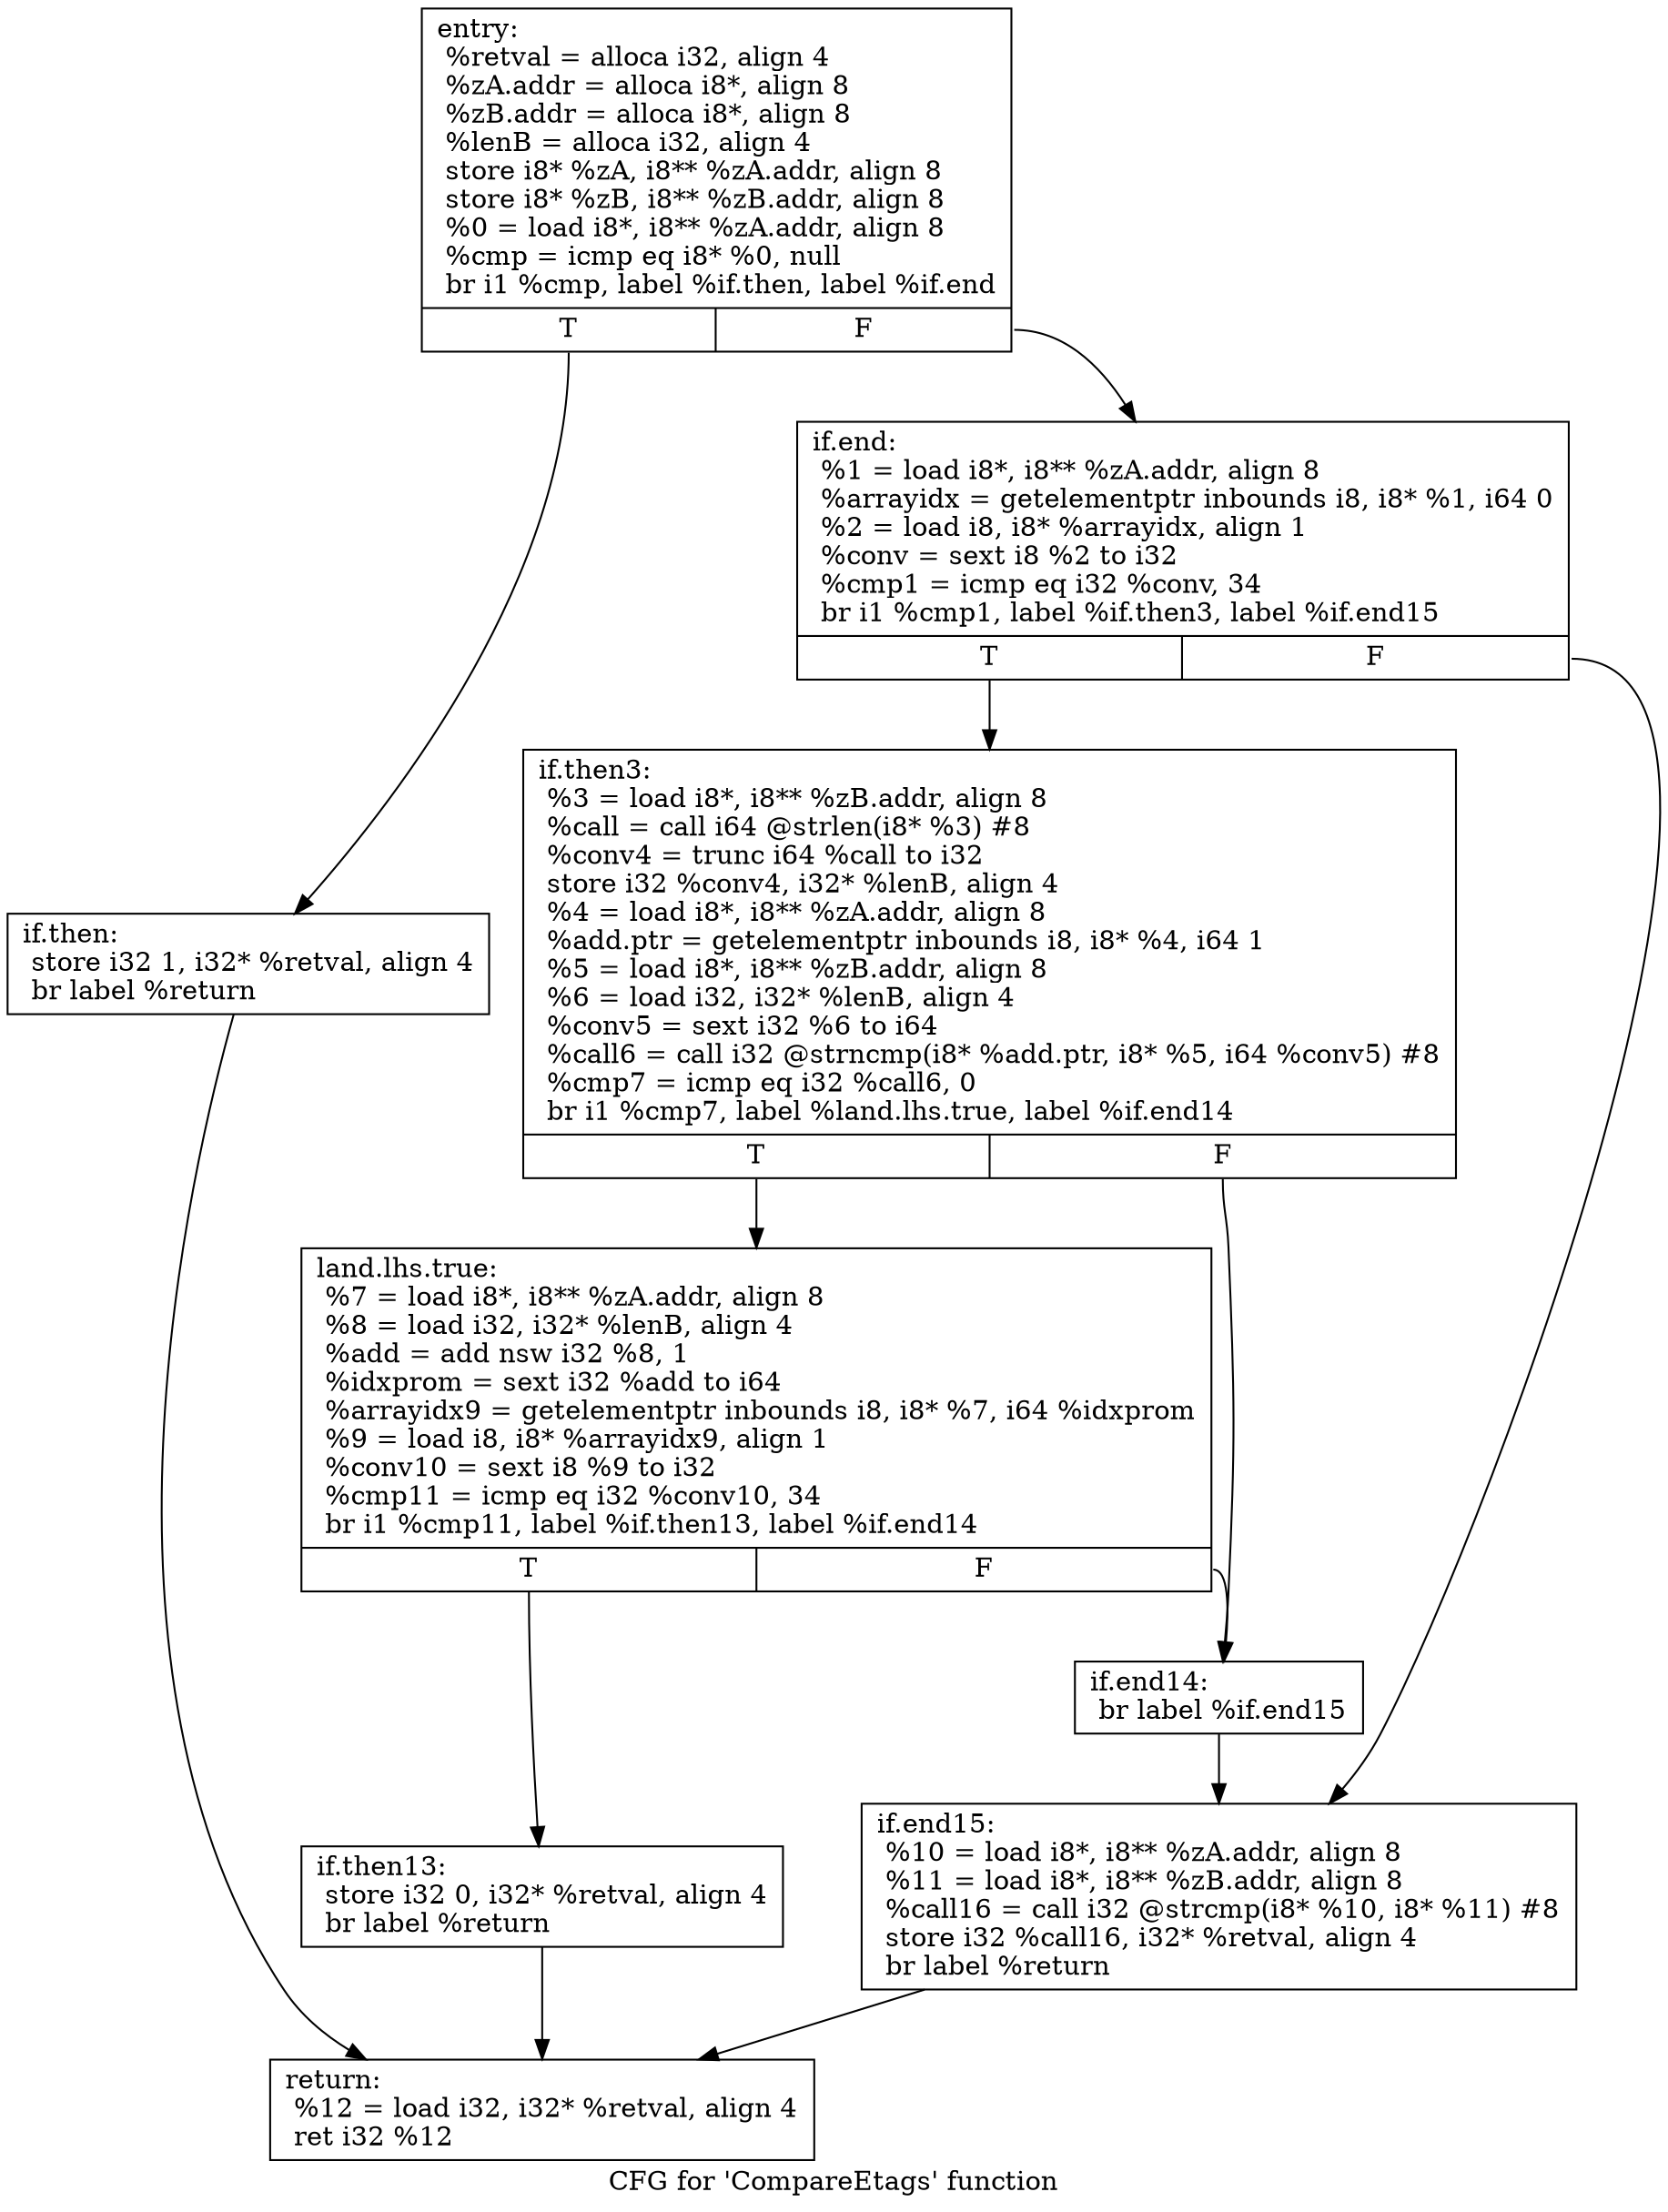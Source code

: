 digraph "CFG for 'CompareEtags' function" {
	label="CFG for 'CompareEtags' function";

	Node0xc7ac50 [shape=record,label="{entry:\l  %retval = alloca i32, align 4\l  %zA.addr = alloca i8*, align 8\l  %zB.addr = alloca i8*, align 8\l  %lenB = alloca i32, align 4\l  store i8* %zA, i8** %zA.addr, align 8\l  store i8* %zB, i8** %zB.addr, align 8\l  %0 = load i8*, i8** %zA.addr, align 8\l  %cmp = icmp eq i8* %0, null\l  br i1 %cmp, label %if.then, label %if.end\l|{<s0>T|<s1>F}}"];
	Node0xc7ac50:s0 -> Node0xc7af10;
	Node0xc7ac50:s1 -> Node0xc7afe0;
	Node0xc7af10 [shape=record,label="{if.then:                                          \l  store i32 1, i32* %retval, align 4\l  br label %return\l}"];
	Node0xc7af10 -> Node0xc7b130;
	Node0xc7afe0 [shape=record,label="{if.end:                                           \l  %1 = load i8*, i8** %zA.addr, align 8\l  %arrayidx = getelementptr inbounds i8, i8* %1, i64 0\l  %2 = load i8, i8* %arrayidx, align 1\l  %conv = sext i8 %2 to i32\l  %cmp1 = icmp eq i32 %conv, 34\l  br i1 %cmp1, label %if.then3, label %if.end15\l|{<s0>T|<s1>F}}"];
	Node0xc7afe0:s0 -> Node0xc7aba0;
	Node0xc7afe0:s1 -> Node0xc7b5f0;
	Node0xc7aba0 [shape=record,label="{if.then3:                                         \l  %3 = load i8*, i8** %zB.addr, align 8\l  %call = call i64 @strlen(i8* %3) #8\l  %conv4 = trunc i64 %call to i32\l  store i32 %conv4, i32* %lenB, align 4\l  %4 = load i8*, i8** %zA.addr, align 8\l  %add.ptr = getelementptr inbounds i8, i8* %4, i64 1\l  %5 = load i8*, i8** %zB.addr, align 8\l  %6 = load i32, i32* %lenB, align 4\l  %conv5 = sext i32 %6 to i64\l  %call6 = call i32 @strncmp(i8* %add.ptr, i8* %5, i64 %conv5) #8\l  %cmp7 = icmp eq i32 %call6, 0\l  br i1 %cmp7, label %land.lhs.true, label %if.end14\l|{<s0>T|<s1>F}}"];
	Node0xc7aba0:s0 -> Node0xc7bdb0;
	Node0xc7aba0:s1 -> Node0xc7be60;
	Node0xc7bdb0 [shape=record,label="{land.lhs.true:                                    \l  %7 = load i8*, i8** %zA.addr, align 8\l  %8 = load i32, i32* %lenB, align 4\l  %add = add nsw i32 %8, 1\l  %idxprom = sext i32 %add to i64\l  %arrayidx9 = getelementptr inbounds i8, i8* %7, i64 %idxprom\l  %9 = load i8, i8* %arrayidx9, align 1\l  %conv10 = sext i8 %9 to i32\l  %cmp11 = icmp eq i32 %conv10, 34\l  br i1 %cmp11, label %if.then13, label %if.end14\l|{<s0>T|<s1>F}}"];
	Node0xc7bdb0:s0 -> Node0xc7b9b0;
	Node0xc7bdb0:s1 -> Node0xc7be60;
	Node0xc7b9b0 [shape=record,label="{if.then13:                                        \l  store i32 0, i32* %retval, align 4\l  br label %return\l}"];
	Node0xc7b9b0 -> Node0xc7b130;
	Node0xc7be60 [shape=record,label="{if.end14:                                         \l  br label %if.end15\l}"];
	Node0xc7be60 -> Node0xc7b5f0;
	Node0xc7b5f0 [shape=record,label="{if.end15:                                         \l  %10 = load i8*, i8** %zA.addr, align 8\l  %11 = load i8*, i8** %zB.addr, align 8\l  %call16 = call i32 @strcmp(i8* %10, i8* %11) #8\l  store i32 %call16, i32* %retval, align 4\l  br label %return\l}"];
	Node0xc7b5f0 -> Node0xc7b130;
	Node0xc7b130 [shape=record,label="{return:                                           \l  %12 = load i32, i32* %retval, align 4\l  ret i32 %12\l}"];
}
